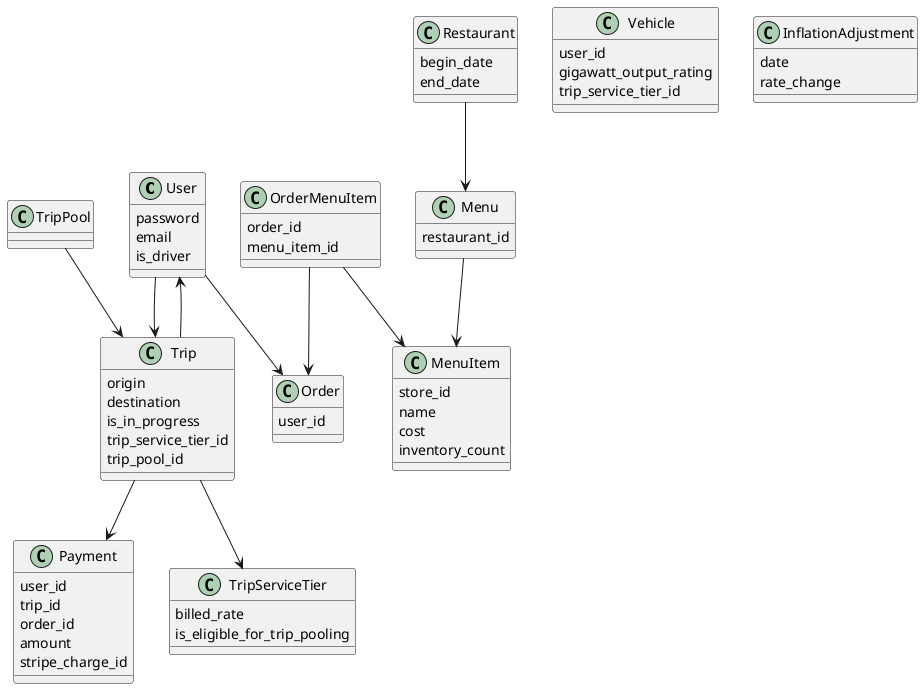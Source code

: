 @startuml
skinparam shadowing false

class User {
  password
  email
  is_driver
}

class Trip {
  origin
  destination
  is_in_progress
  trip_service_tier_id
  trip_pool_id
}

class Vehicle {
  user_id
  gigawatt_output_rating
  trip_service_tier_id
}

class TripPool {
}

class Payment {
  user_id
  trip_id
  order_id
  amount
  stripe_charge_id
}

class TripServiceTier {
  billed_rate
  is_eligible_for_trip_pooling
}

class Order {
  user_id
}

User --> Order

class OrderMenuItem {
  order_id
  menu_item_id
}


class Restaurant {
  begin_date
  end_date
}

class Menu {
  restaurant_id
}

class MenuItem {
  store_id
  name
  cost
  inventory_count
}

class InflationAdjustment {
  date
  rate_change
}

OrderMenuItem --> Order
OrderMenuItem --> MenuItem
Restaurant --> Menu
Menu --> MenuItem

User --> Trip
Trip --> User
Trip --> Payment
Trip --> TripServiceTier
TripPool --> Trip

@enduml
